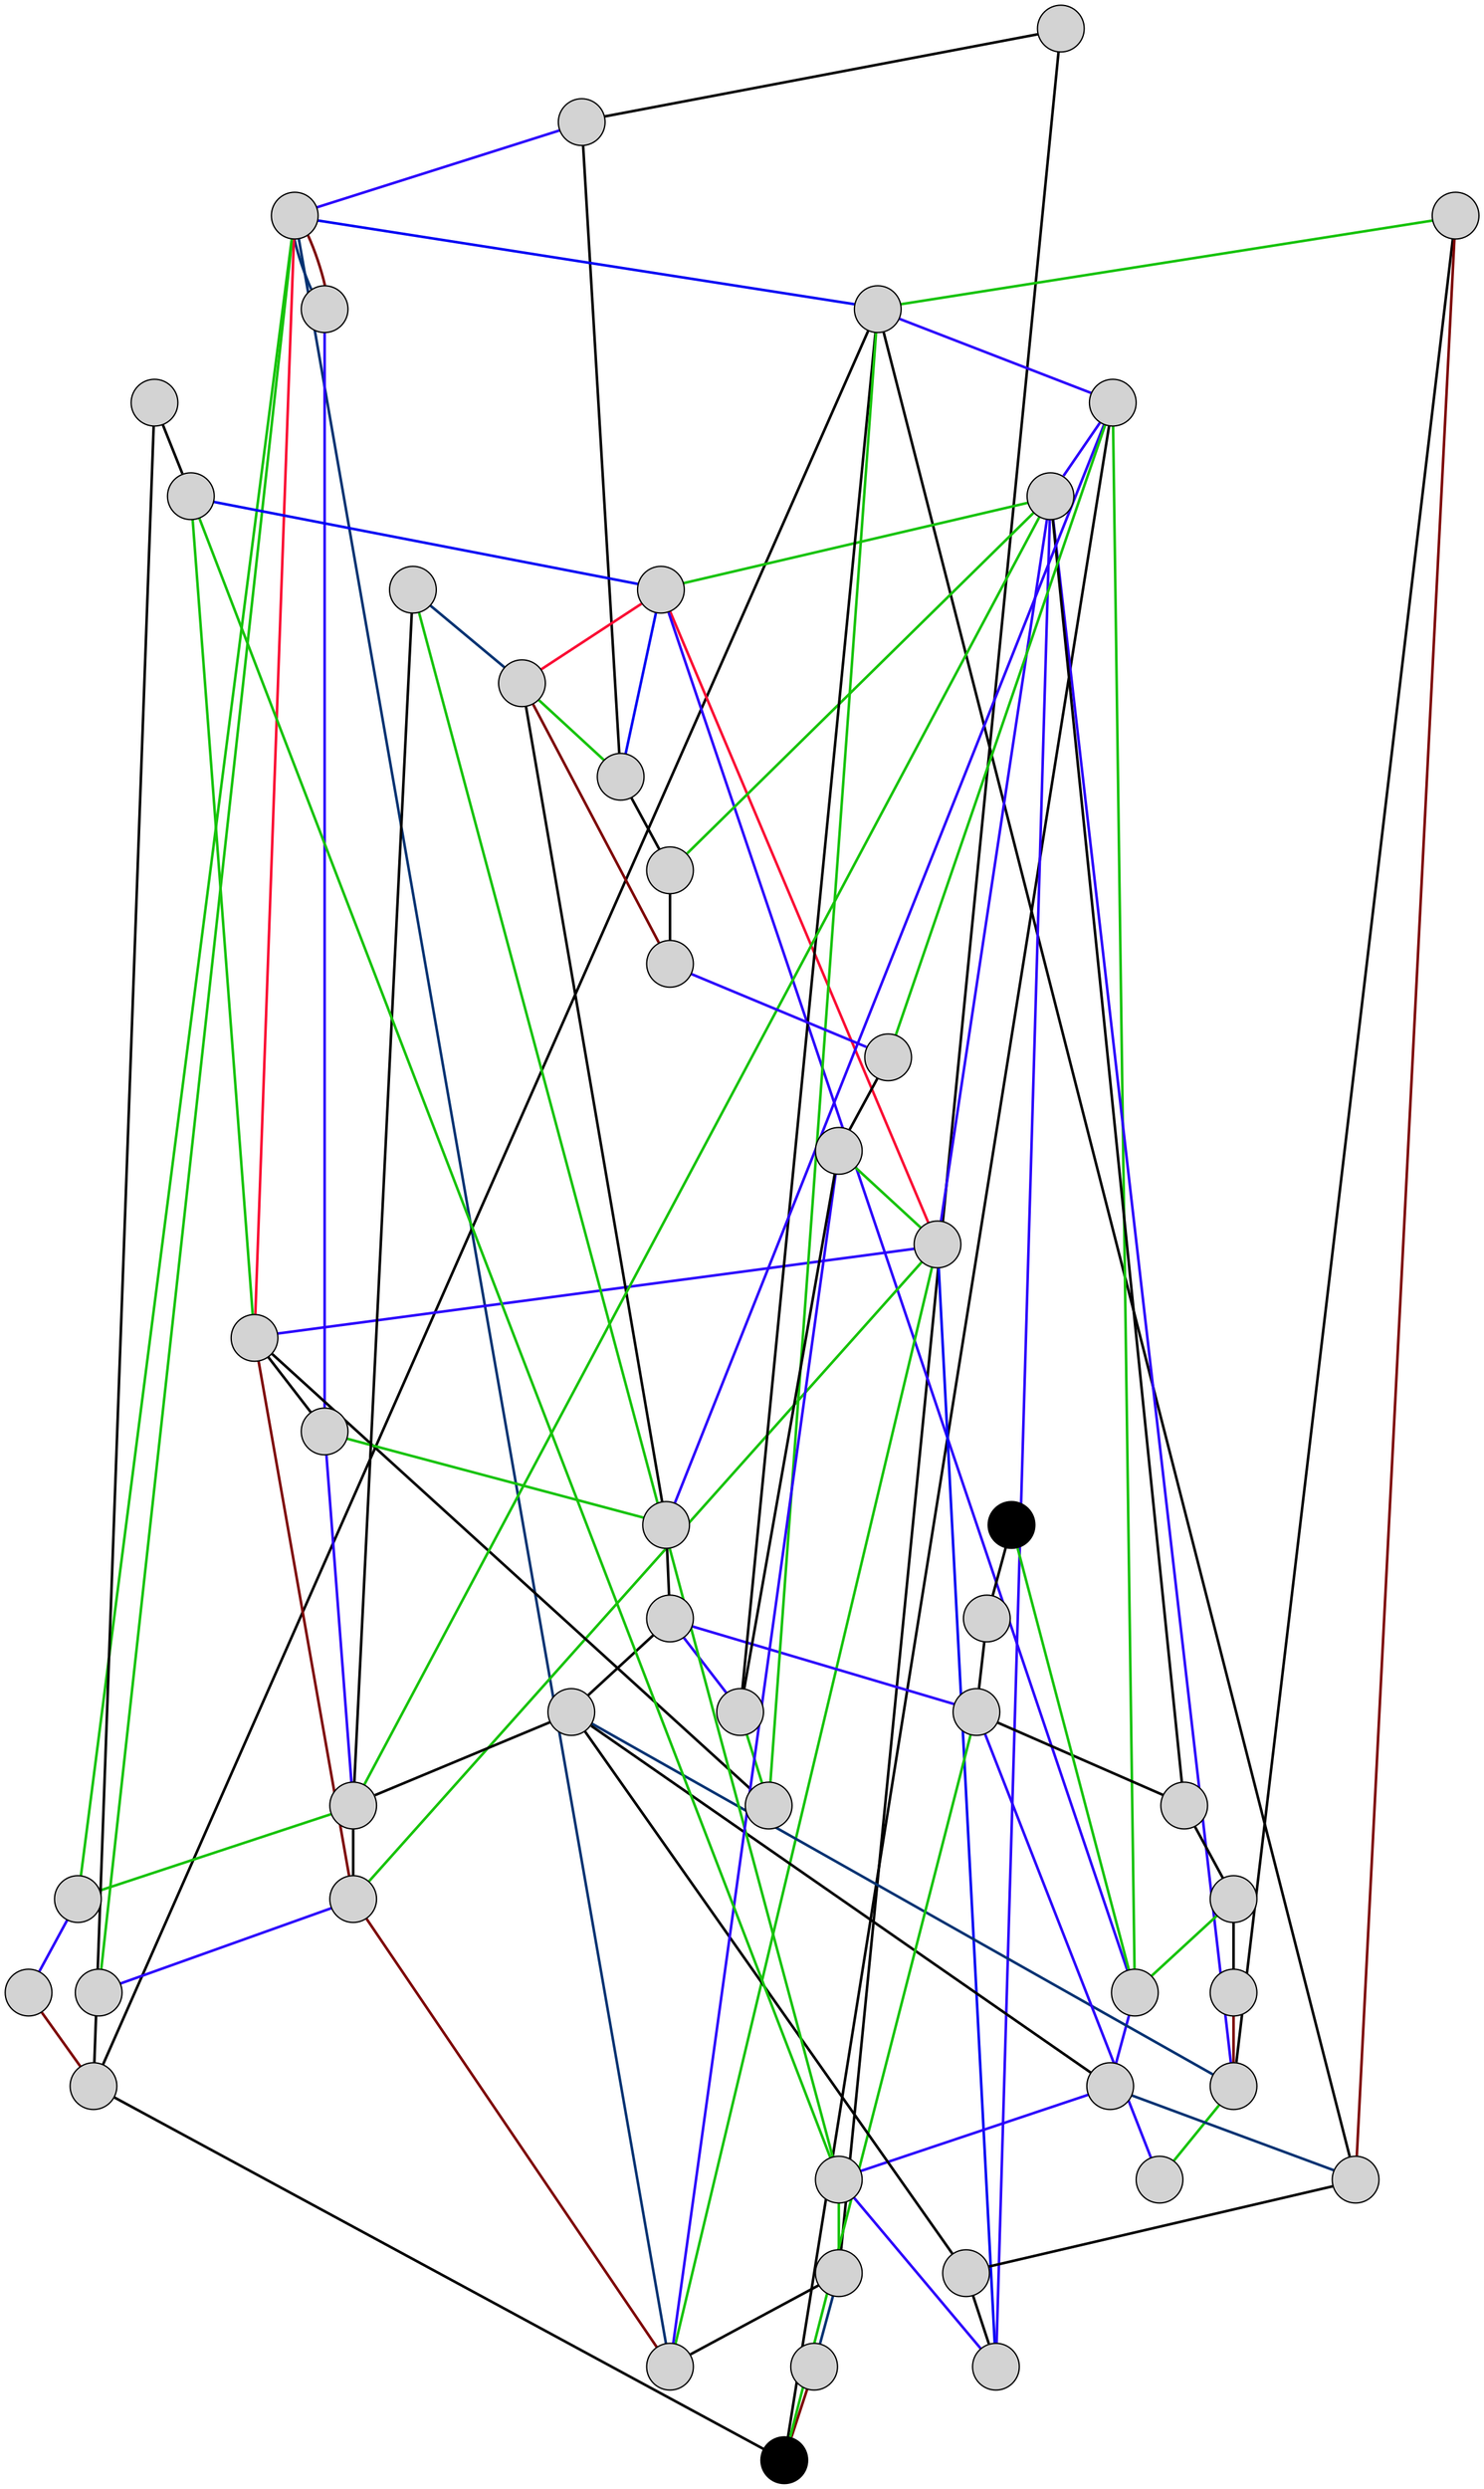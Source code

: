 graph G {
	graph [K=1,
		bb="0,0,1216,1042",
		outputorder=edgesfirst,
		splines=line
	];
	node [fixedsize=true,
		fontname=Arial,
		fontsize=10,
		label="\N",
		shape=circle,
		style=filled
	];
	edge [arrowhead=none,
		penwidth=2
	];
	1	[height=0.5,
		label="",
		pos="18.238,341.37!",
		width=0.5];
	30	[height=0.5,
		label="",
		pos="157.83,433.16!",
		width=0.5];
	1 -- 30	[color="#000000",
		f=1];
	40	[height=0.5,
		label="",
		pos="270.2,373.94!",
		width=0.5];
	1 -- 40	[color="#000000",
		f=14];
	24	[height=0.5,
		label="",
		pos="335.91,669.45!",
		width=0.5];
	30 -- 24	[color="#2b00fc",
		f=1];
	44	[height=0.5,
		label="",
		pos="311.58,201.34!",
		width=0.5];
	30 -- 44	[color="#000000",
		f=15];
	47	[height=0.5,
		label="",
		pos="327.42,488.04!",
		width=0.5];
	40 -- 47	[color="#000000",
		f=1];
	22	[height=0.5,
		label="",
		pos="499.02,490.58!",
		width=0.5];
	40 -- 22	[color="#003272",
		f=1];
	24 -- 47	[color="#003272",
		f=12];
	12	[height=0.5,
		label="",
		pos="645.81,596.55!",
		width=0.5];
	24 -- 12	[color="#0104f4",
		f=19];
	13	[height=0.5,
		label="",
		pos="266.69,865.36!",
		width=0.5];
	24 -- 13	[color="#003272",
		f=1];
	49	[height=0.5,
		label="",
		pos="114.51,731.26!",
		width=0.5];
	24 -- 49	[color="#17c30a",
		f=1];
	32	[height=0.5,
		label="",
		pos="538.88,246.61!",
		width=0.5];
	44 -- 32	[color="#0104f4",
		f=15];
	37	[height=0.5,
		label="",
		pos="462.69,97.241!",
		width=0.5];
	44 -- 37	[color="#000000",
		f=2];
	46	[fillcolor=black,
		height=0.5,
		label="",
		pos="780.14,579.61!",
		width=0.5];
	22 -- 46	[color="#7d0100",
		f=1];
	8	[height=0.5,
		label="",
		pos="721.38,344.9!",
		width=0.5];
	8 -- 46	[color="#000000",
		f=1];
	16	[height=0.5,
		label="",
		pos="671.31,306.45!",
		width=0.5];
	8 -- 16	[color="#2b00fc",
		f=18];
	39	[height=0.5,
		label="",
		pos="451.37,418.56!",
		width=0.5];
	16 -- 39	[color="#2b00fc",
		f=8];
	50	[height=0.5,
		label="",
		pos="613.61,228.92!",
		width=0.5];
	16 -- 50	[color="#2b00fc",
		f=2];
	16 -- 32	[color="#17c30a",
		f=14];
	39 -- 47	[color="#17c30a",
		f=10];
	39 -- 50	[color="#0104f4",
		f=2];
	14	[height=0.5,
		label="",
		pos="423.28,636.67!",
		width=0.5];
	39 -- 14	[color="#2b00fc",
		f=2];
	18	[height=0.5,
		label="",
		pos="317.2,583.17!",
		width=0.5];
	39 -- 18	[color="#17c30a",
		f=17];
	32 -- 39	[color="#fa0d34",
		f=13];
	42	[height=0.5,
		label="",
		pos="427,217.55!",
		width=0.5];
	32 -- 42	[color="#fa0d34",
		f=15];
	28	[height=0.5,
		label="",
		pos="804.71,157.84!",
		width=0.5];
	32 -- 28	[color="#2b00fc",
		f=1];
	10	[height=0.5,
		label="",
		pos="844.32,532.78!",
		width=0.5];
	25	[height=0.5,
		label="",
		pos="731.46,648.88!",
		width=0.5];
	10 -- 25	[color="#2b00fc",
		f=1];
	19	[height=0.5,
		label="",
		pos="776.05,421.05!",
		width=0.5];
	10 -- 19	[color="#000000",
		f=5];
	33	[height=0.5,
		label="",
		pos="1035.7,422.09!",
		width=0.5];
	10 -- 33	[color="#2b00fc",
		f=1];
	25 -- 12	[color="#000000",
		f=1];
	27	[height=0.5,
		label="",
		pos="623.16,771.92!",
		width=0.5];
	25 -- 27	[color="#17c30a",
		f=1];
	35	[height=0.5,
		label="",
		pos="520.9,564.51!",
		width=0.5];
	19 -- 35	[color="#000000",
		f=4];
	15	[height=0.5,
		label="",
		pos="946.83,382.4!",
		width=0.5];
	19 -- 15	[color="#003272",
		f=9];
	43	[height=0.5,
		label="",
		pos="733.35,262.99!",
		width=0.5];
	19 -- 43	[color="#000000",
		f=4];
	33 -- 46	[color="#17c30a",
		f=3];
	9	[height=0.5,
		label="",
		pos="930.2,251.82!",
		width=0.5];
	33 -- 9	[color="#000000",
		f=2];
	48	[height=0.5,
		label="",
		pos="1197.6,446!",
		width=0.5];
	33 -- 48	[color="#2b00fc",
		f=17];
	12 -- 8	[color="#2b00fc",
		f=1];
	36	[height=0.5,
		label="",
		pos="717.54,801.11!",
		width=0.5];
	12 -- 36	[color="#000000",
		f=5];
	17	[height=0.5,
		label="",
		pos="833.12,429.46!",
		width=0.5];
	12 -- 17	[color="#000000",
		f=16];
	27 -- 12	[color="#17c30a",
		f=1];
	27 -- 14	[color="#000000",
		f=8];
	35 -- 16	[color="#17c30a",
		f=6];
	35 -- 18	[color="#000000",
		f=16];
	34	[height=0.5,
		label="",
		pos="461.47,836.62!",
		width=0.5];
	35 -- 34	[color="#17c30a",
		f=4];
	15 -- 16	[color="#2b00fc",
		f=2];
	15 -- 48	[color="#17c30a",
		f=2];
	43 -- 17	[color="#003272",
		f=19];
	11	[height=0.5,
		label="",
		pos="458.63,311.38!",
		width=0.5];
	43 -- 11	[color="#2b00fc",
		f=1];
	9 -- 16	[color="#000000",
		f=1];
	6	[height=0.5,
		label="",
		pos="1056.7,134.17!",
		width=0.5];
	9 -- 6	[color="#000000",
		f=2];
	36 -- 46	[color="#000000",
		f=4];
	21	[height=0.5,
		label="",
		pos="811.53,268.67!",
		width=0.5];
	17 -- 21	[color="#000000",
		f=4];
	21 -- 50	[color="#000000",
		f=4];
	21 -- 19	[color="#000000",
		f=4];
	13 -- 24	[color="#7d0100",
		f=19];
	38	[height=0.5,
		label="",
		pos="456.99,695.2!",
		width=0.5];
	13 -- 38	[color="#2b00fc",
		f=1];
	38 -- 35	[color="#2b00fc",
		f=15];
	29	[height=0.5,
		label="",
		pos="616.79,483.12!",
		width=0.5];
	38 -- 29	[color="#17c30a",
		f=1];
	29 -- 8	[color="#2b00fc",
		f=17];
	29 -- 10	[color="#000000",
		f=1];
	14 -- 24	[color="#fa0d34",
		f=15];
	14 -- 38	[color="#000000",
		f=18];
	14 -- 18	[color="#7d0100",
		f=2];
	18 -- 47	[color="#7d0100",
		f=20];
	18 -- 49	[color="#2b00fc",
		f=2];
	37 -- 16	[color="#17c30a",
		f=14];
	26	[height=0.5,
		label="",
		pos="441.31,17.81!",
		width=0.5];
	37 -- 26	[color="#000000",
		f=2];
	34 -- 24	[color="#17c30a",
		f=11];
	23	[height=0.5,
		label="",
		pos="608.44,1024!",
		width=0.5];
	34 -- 23	[color="#2b00fc",
		f=4];
	2	[height=0.5,
		label="",
		pos="373.52,377.5!",
		width=0.5];
	2 -- 35	[color="#000000",
		f=3];
	2 -- 42	[color="#003272",
		f=2];
	2 -- 11	[color="#17c30a",
		f=19];
	42 -- 44	[color="#17c30a",
		f=2];
	42 -- 29	[color="#000000",
		f=12];
	11 -- 40	[color="#17c30a",
		f=1];
	11 -- 50	[color="#2b00fc",
		f=1];
	26 -- 42	[color="#7d0100",
		f=15];
	41	[height=0.5,
		label="",
		pos="585.31,178.5!",
		width=0.5];
	26 -- 41	[color="#2b00fc",
		f=2];
	41 -- 8	[color="#17c30a",
		f=16];
	31	[height=0.5,
		label="",
		pos="537.64,409.5!",
		width=0.5];
	41 -- 31	[color="#000000",
		f=2];
	31 -- 47	[color="#2b00fc",
		f=17];
	31 -- 39	[color="#17c30a",
		f=2];
	31 -- 25	[color="#000000",
		f=14];
	28 -- 8	[color="#17c30a",
		f=18];
	28 -- 43	[color="#2b00fc",
		f=1];
	3	[fillcolor=black,
		height=0.5,
		label="",
		pos="1057.1,46.122!",
		width=0.5];
	3 -- 28	[color="#17c30a",
		f=19];
	20	[height=0.5,
		label="",
		pos="1172.2,230.26!",
		width=0.5];
	3 -- 20	[color="#000000",
		f=2];
	20 -- 33	[color="#000000",
		f=2];
	6 -- 28	[color="#17c30a",
		f=10];
	45	[height=0.5,
		label="",
		pos="1174.3,274.79!",
		width=0.5];
	6 -- 45	[color="#000000",
		f=2];
	45 -- 15	[color="#7d0100",
		f=2];
	4	[height=0.5,
		label="",
		pos="922.38,592.57!",
		width=0.5];
	4 -- 12	[color="#17c30a",
		f=16];
	4 -- 15	[color="#000000",
		f=6];
	4 -- 17	[color="#7d0100",
		f=4];
	23 -- 36	[color="#7d0100",
		f=4];
	5	[height=0.5,
		label="",
		pos="522.9,779.65!",
		width=0.5];
	5 -- 36	[color="#000000",
		f=6];
	7	[height=0.5,
		label="",
		pos="453.33,538.68!",
		width=0.5];
	5 -- 7	[color="#000000",
		f=1];
	7 -- 32	[color="#0104f4",
		f=1];
	7 -- 14	[color="#17c30a",
		f=17];
	7 -- 11	[color="#17c30a",
		f=2];
}
